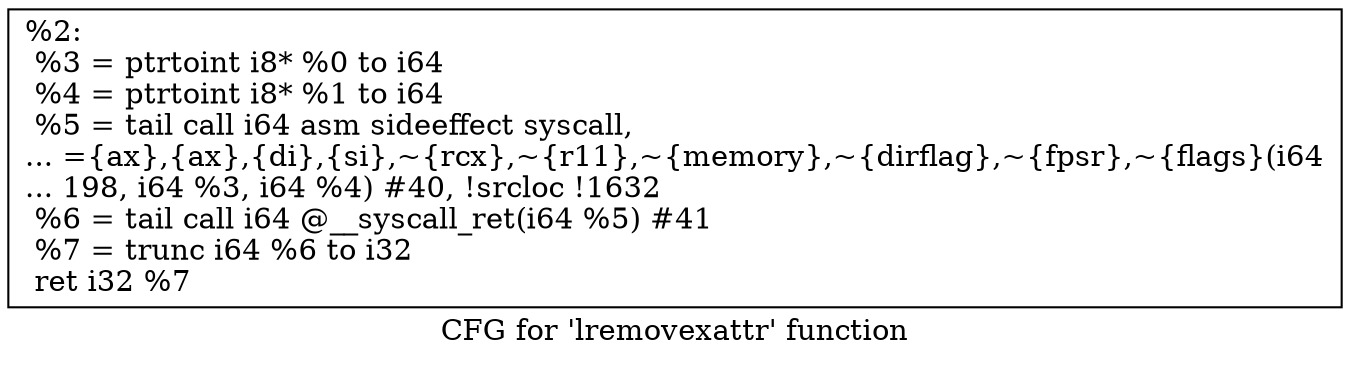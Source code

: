 digraph "CFG for 'lremovexattr' function" {
	label="CFG for 'lremovexattr' function";

	Node0x1ea0ab0 [shape=record,label="{%2:\l  %3 = ptrtoint i8* %0 to i64\l  %4 = ptrtoint i8* %1 to i64\l  %5 = tail call i64 asm sideeffect syscall,\l... =\{ax\},\{ax\},\{di\},\{si\},~\{rcx\},~\{r11\},~\{memory\},~\{dirflag\},~\{fpsr\},~\{flags\}(i64\l... 198, i64 %3, i64 %4) #40, !srcloc !1632\l  %6 = tail call i64 @__syscall_ret(i64 %5) #41\l  %7 = trunc i64 %6 to i32\l  ret i32 %7\l}"];
}
